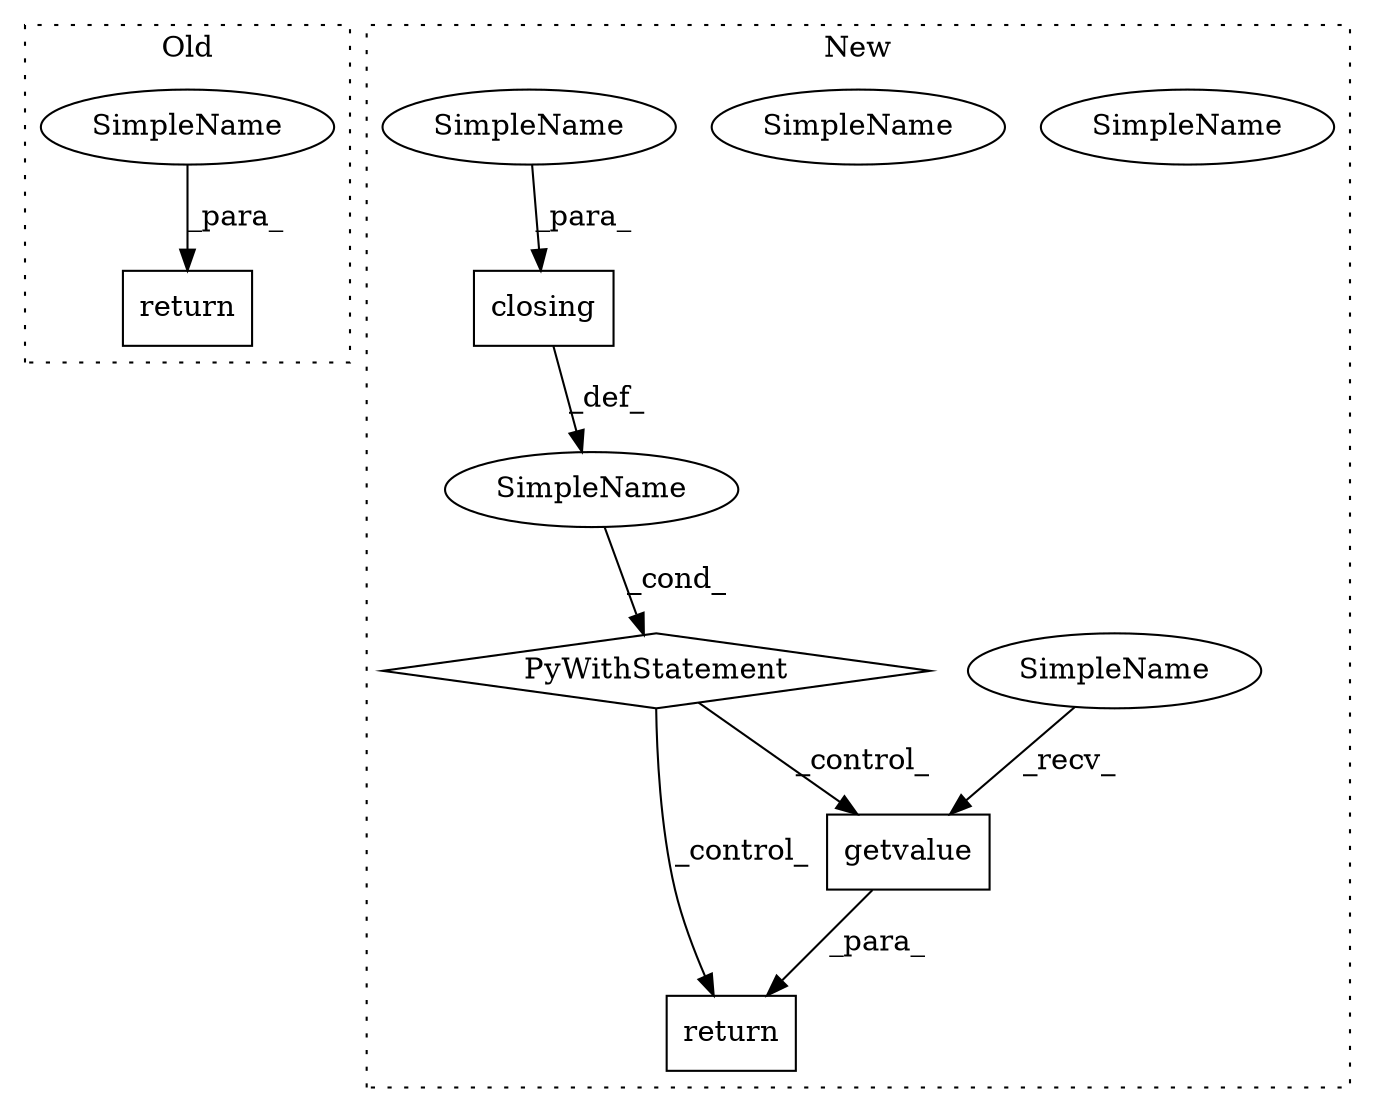 digraph G {
subgraph cluster0 {
1 [label="return" a="41" s="5950" l="7" shape="box"];
7 [label="SimpleName" a="42" s="5957" l="7" shape="ellipse"];
label = "Old";
style="dotted";
}
subgraph cluster1 {
2 [label="closing" a="32" s="5931,5946" l="8,1" shape="box"];
3 [label="PyWithStatement" a="104" s="5921,5947" l="10,2" shape="diamond"];
4 [label="SimpleName" a="42" s="" l="" shape="ellipse"];
5 [label="return" a="41" s="5959" l="7" shape="box"];
6 [label="getvalue" a="32" s="5974" l="10" shape="box"];
8 [label="SimpleName" a="42" s="5939" l="7" shape="ellipse"];
9 [label="SimpleName" a="42" s="5966" l="7" shape="ellipse"];
10 [label="SimpleName" a="42" s="5966" l="7" shape="ellipse"];
11 [label="SimpleName" a="42" s="5939" l="7" shape="ellipse"];
label = "New";
style="dotted";
}
2 -> 4 [label="_def_"];
3 -> 6 [label="_control_"];
3 -> 5 [label="_control_"];
4 -> 3 [label="_cond_"];
6 -> 5 [label="_para_"];
7 -> 1 [label="_para_"];
10 -> 6 [label="_recv_"];
11 -> 2 [label="_para_"];
}